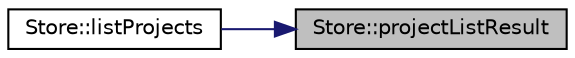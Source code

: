 digraph "Store::projectListResult"
{
 // INTERACTIVE_SVG=YES
 // LATEX_PDF_SIZE
  edge [fontname="Helvetica",fontsize="10",labelfontname="Helvetica",labelfontsize="10"];
  node [fontname="Helvetica",fontsize="10",shape=record];
  rankdir="RL";
  Node145 [label="Store::projectListResult",height=0.2,width=0.4,color="black", fillcolor="grey75", style="filled", fontcolor="black",tooltip=" "];
  Node145 -> Node146 [dir="back",color="midnightblue",fontsize="10",style="solid",fontname="Helvetica"];
  Node146 [label="Store::listProjects",height=0.2,width=0.4,color="black", fillcolor="white", style="filled",URL="$class_store.html#aafd33876fc0f93c1fc77ac9ccd0eaae6",tooltip=" "];
}
